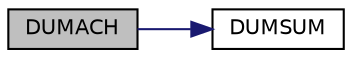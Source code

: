 digraph G
{
  edge [fontname="Helvetica",fontsize="10",labelfontname="Helvetica",labelfontsize="10"];
  node [fontname="Helvetica",fontsize="10",shape=record];
  rankdir=LR;
  Node1 [label="DUMACH",height=0.2,width=0.4,color="black", fillcolor="grey75", style="filled" fontcolor="black"];
  Node1 -> Node2 [color="midnightblue",fontsize="10",style="solid",fontname="Helvetica"];
  Node2 [label="DUMSUM",height=0.2,width=0.4,color="black", fillcolor="white", style="filled",URL="$opkda1_8f.html#aff23fc75ad8467470a13876dd10b04eb"];
}
